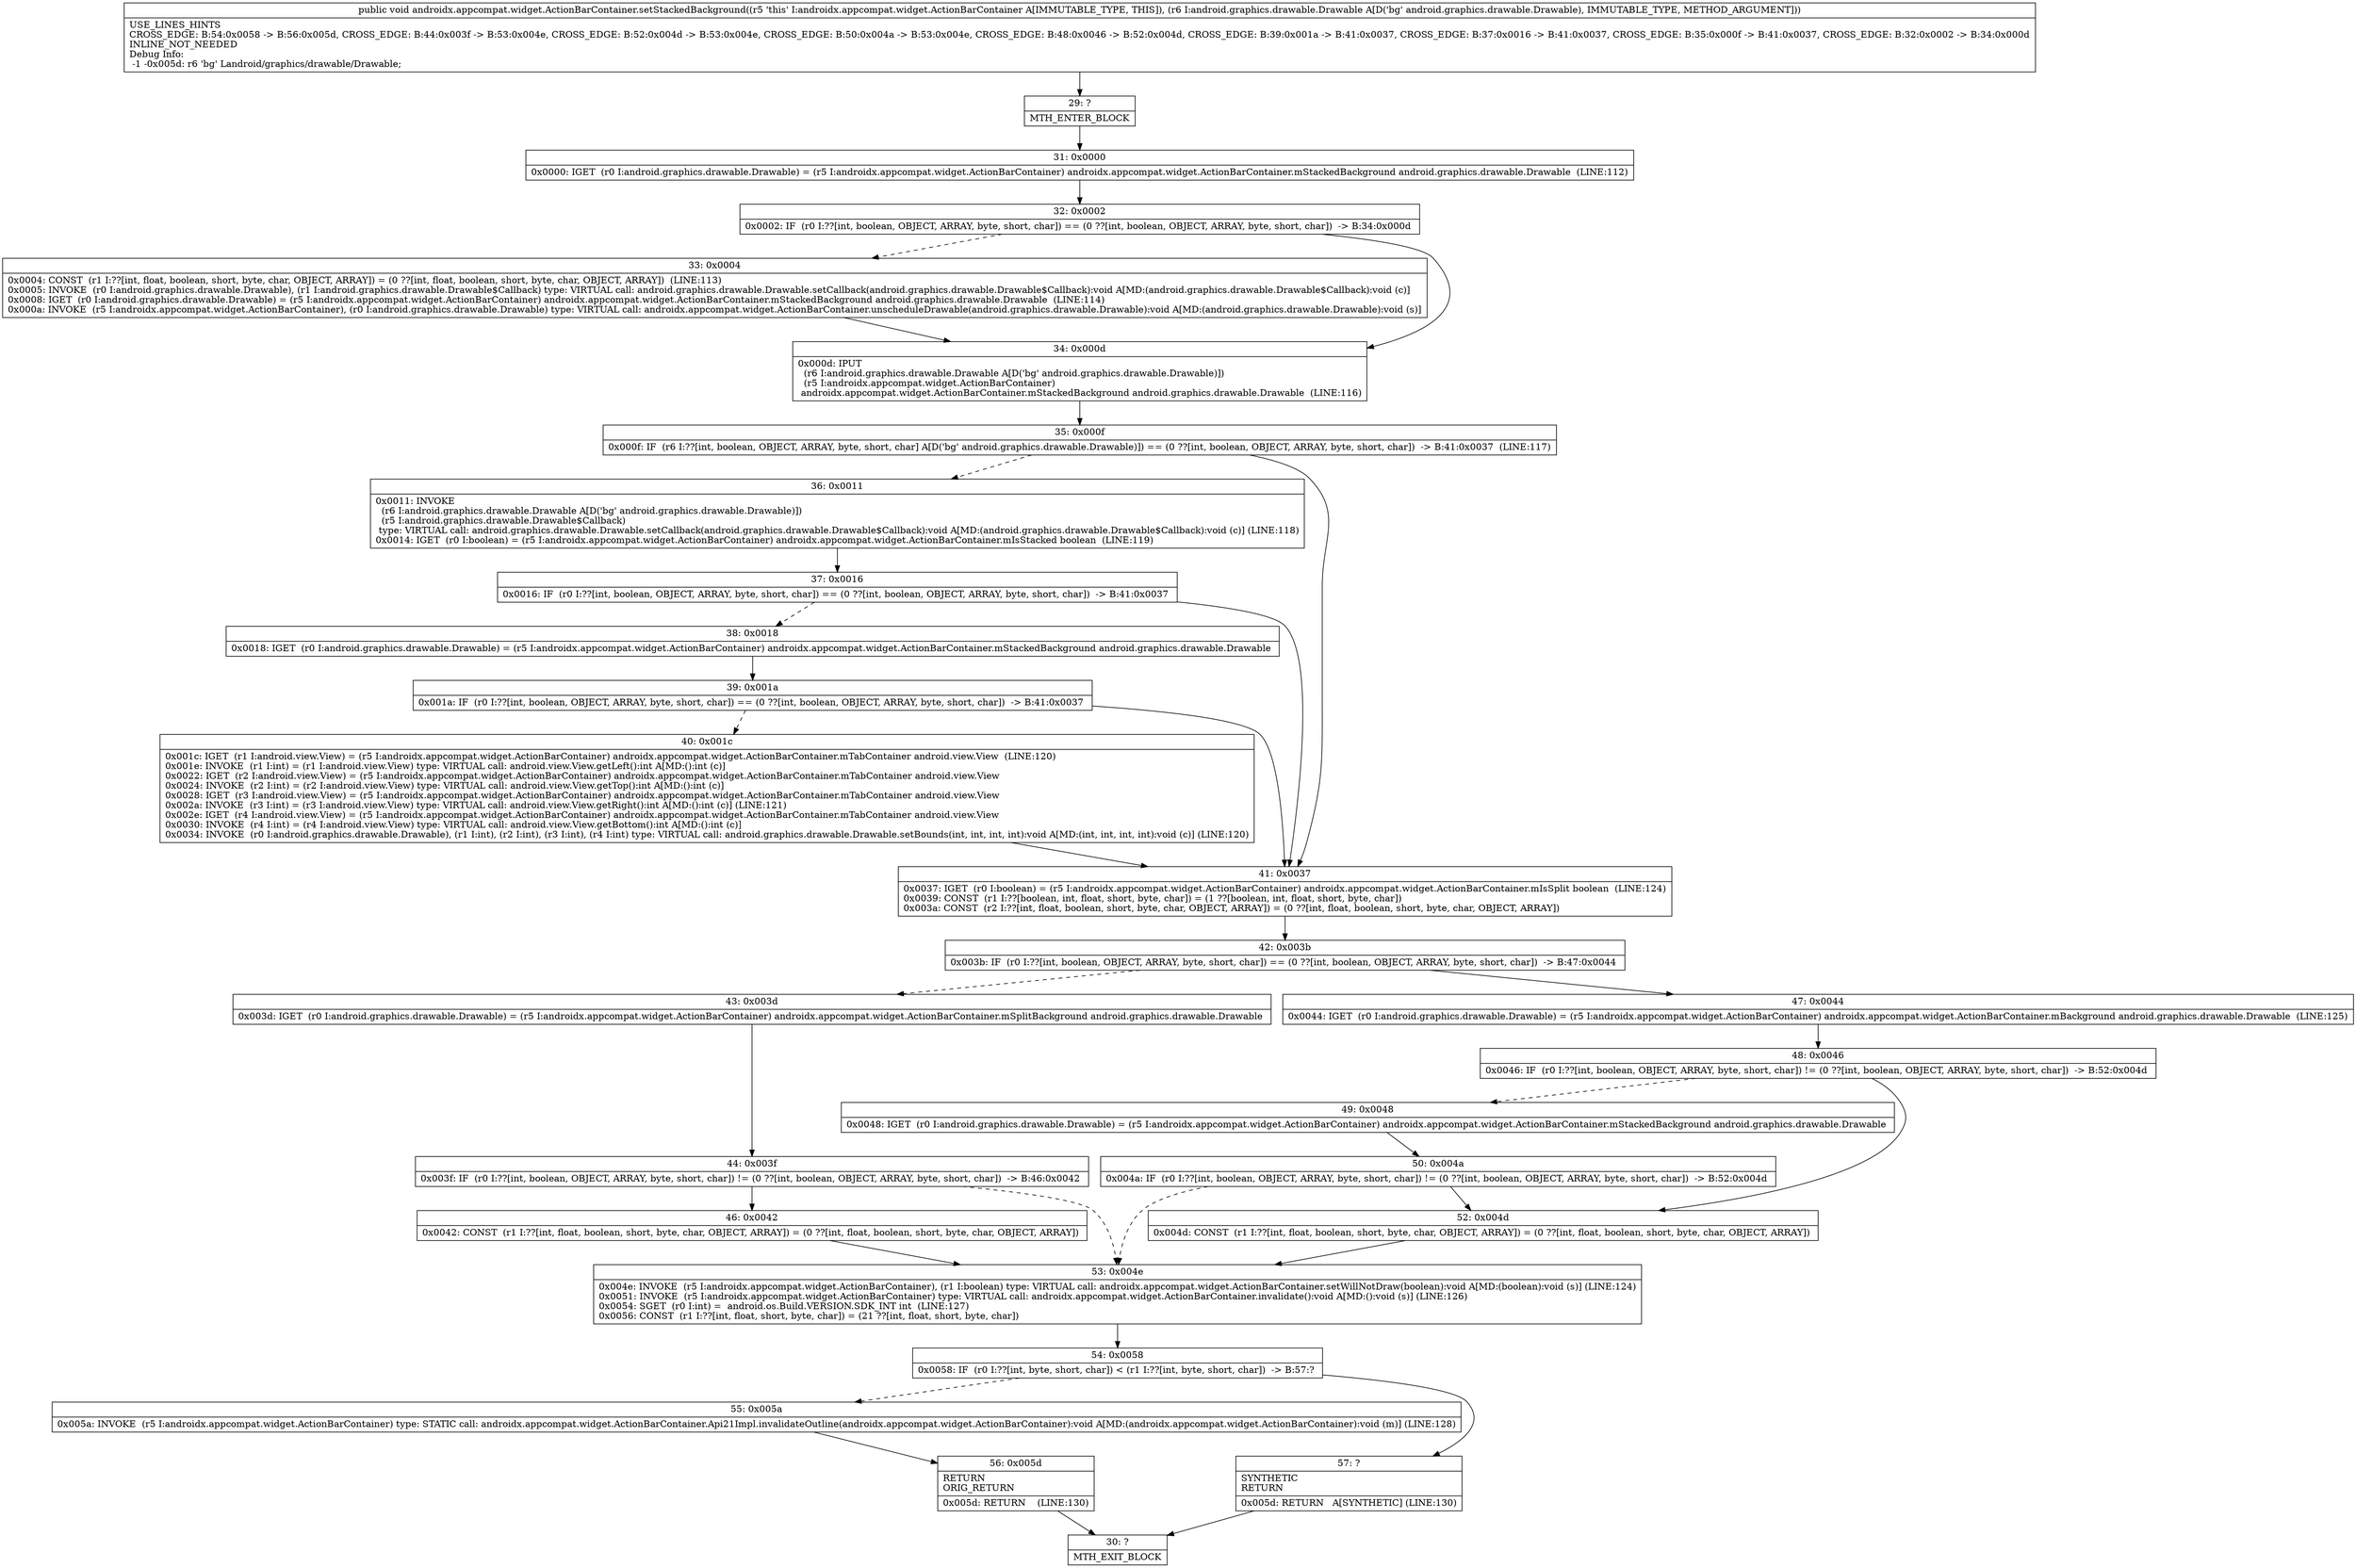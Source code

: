 digraph "CFG forandroidx.appcompat.widget.ActionBarContainer.setStackedBackground(Landroid\/graphics\/drawable\/Drawable;)V" {
Node_29 [shape=record,label="{29\:\ ?|MTH_ENTER_BLOCK\l}"];
Node_31 [shape=record,label="{31\:\ 0x0000|0x0000: IGET  (r0 I:android.graphics.drawable.Drawable) = (r5 I:androidx.appcompat.widget.ActionBarContainer) androidx.appcompat.widget.ActionBarContainer.mStackedBackground android.graphics.drawable.Drawable  (LINE:112)\l}"];
Node_32 [shape=record,label="{32\:\ 0x0002|0x0002: IF  (r0 I:??[int, boolean, OBJECT, ARRAY, byte, short, char]) == (0 ??[int, boolean, OBJECT, ARRAY, byte, short, char])  \-\> B:34:0x000d \l}"];
Node_33 [shape=record,label="{33\:\ 0x0004|0x0004: CONST  (r1 I:??[int, float, boolean, short, byte, char, OBJECT, ARRAY]) = (0 ??[int, float, boolean, short, byte, char, OBJECT, ARRAY])  (LINE:113)\l0x0005: INVOKE  (r0 I:android.graphics.drawable.Drawable), (r1 I:android.graphics.drawable.Drawable$Callback) type: VIRTUAL call: android.graphics.drawable.Drawable.setCallback(android.graphics.drawable.Drawable$Callback):void A[MD:(android.graphics.drawable.Drawable$Callback):void (c)]\l0x0008: IGET  (r0 I:android.graphics.drawable.Drawable) = (r5 I:androidx.appcompat.widget.ActionBarContainer) androidx.appcompat.widget.ActionBarContainer.mStackedBackground android.graphics.drawable.Drawable  (LINE:114)\l0x000a: INVOKE  (r5 I:androidx.appcompat.widget.ActionBarContainer), (r0 I:android.graphics.drawable.Drawable) type: VIRTUAL call: androidx.appcompat.widget.ActionBarContainer.unscheduleDrawable(android.graphics.drawable.Drawable):void A[MD:(android.graphics.drawable.Drawable):void (s)]\l}"];
Node_34 [shape=record,label="{34\:\ 0x000d|0x000d: IPUT  \l  (r6 I:android.graphics.drawable.Drawable A[D('bg' android.graphics.drawable.Drawable)])\l  (r5 I:androidx.appcompat.widget.ActionBarContainer)\l androidx.appcompat.widget.ActionBarContainer.mStackedBackground android.graphics.drawable.Drawable  (LINE:116)\l}"];
Node_35 [shape=record,label="{35\:\ 0x000f|0x000f: IF  (r6 I:??[int, boolean, OBJECT, ARRAY, byte, short, char] A[D('bg' android.graphics.drawable.Drawable)]) == (0 ??[int, boolean, OBJECT, ARRAY, byte, short, char])  \-\> B:41:0x0037  (LINE:117)\l}"];
Node_36 [shape=record,label="{36\:\ 0x0011|0x0011: INVOKE  \l  (r6 I:android.graphics.drawable.Drawable A[D('bg' android.graphics.drawable.Drawable)])\l  (r5 I:android.graphics.drawable.Drawable$Callback)\l type: VIRTUAL call: android.graphics.drawable.Drawable.setCallback(android.graphics.drawable.Drawable$Callback):void A[MD:(android.graphics.drawable.Drawable$Callback):void (c)] (LINE:118)\l0x0014: IGET  (r0 I:boolean) = (r5 I:androidx.appcompat.widget.ActionBarContainer) androidx.appcompat.widget.ActionBarContainer.mIsStacked boolean  (LINE:119)\l}"];
Node_37 [shape=record,label="{37\:\ 0x0016|0x0016: IF  (r0 I:??[int, boolean, OBJECT, ARRAY, byte, short, char]) == (0 ??[int, boolean, OBJECT, ARRAY, byte, short, char])  \-\> B:41:0x0037 \l}"];
Node_38 [shape=record,label="{38\:\ 0x0018|0x0018: IGET  (r0 I:android.graphics.drawable.Drawable) = (r5 I:androidx.appcompat.widget.ActionBarContainer) androidx.appcompat.widget.ActionBarContainer.mStackedBackground android.graphics.drawable.Drawable \l}"];
Node_39 [shape=record,label="{39\:\ 0x001a|0x001a: IF  (r0 I:??[int, boolean, OBJECT, ARRAY, byte, short, char]) == (0 ??[int, boolean, OBJECT, ARRAY, byte, short, char])  \-\> B:41:0x0037 \l}"];
Node_40 [shape=record,label="{40\:\ 0x001c|0x001c: IGET  (r1 I:android.view.View) = (r5 I:androidx.appcompat.widget.ActionBarContainer) androidx.appcompat.widget.ActionBarContainer.mTabContainer android.view.View  (LINE:120)\l0x001e: INVOKE  (r1 I:int) = (r1 I:android.view.View) type: VIRTUAL call: android.view.View.getLeft():int A[MD:():int (c)]\l0x0022: IGET  (r2 I:android.view.View) = (r5 I:androidx.appcompat.widget.ActionBarContainer) androidx.appcompat.widget.ActionBarContainer.mTabContainer android.view.View \l0x0024: INVOKE  (r2 I:int) = (r2 I:android.view.View) type: VIRTUAL call: android.view.View.getTop():int A[MD:():int (c)]\l0x0028: IGET  (r3 I:android.view.View) = (r5 I:androidx.appcompat.widget.ActionBarContainer) androidx.appcompat.widget.ActionBarContainer.mTabContainer android.view.View \l0x002a: INVOKE  (r3 I:int) = (r3 I:android.view.View) type: VIRTUAL call: android.view.View.getRight():int A[MD:():int (c)] (LINE:121)\l0x002e: IGET  (r4 I:android.view.View) = (r5 I:androidx.appcompat.widget.ActionBarContainer) androidx.appcompat.widget.ActionBarContainer.mTabContainer android.view.View \l0x0030: INVOKE  (r4 I:int) = (r4 I:android.view.View) type: VIRTUAL call: android.view.View.getBottom():int A[MD:():int (c)]\l0x0034: INVOKE  (r0 I:android.graphics.drawable.Drawable), (r1 I:int), (r2 I:int), (r3 I:int), (r4 I:int) type: VIRTUAL call: android.graphics.drawable.Drawable.setBounds(int, int, int, int):void A[MD:(int, int, int, int):void (c)] (LINE:120)\l}"];
Node_41 [shape=record,label="{41\:\ 0x0037|0x0037: IGET  (r0 I:boolean) = (r5 I:androidx.appcompat.widget.ActionBarContainer) androidx.appcompat.widget.ActionBarContainer.mIsSplit boolean  (LINE:124)\l0x0039: CONST  (r1 I:??[boolean, int, float, short, byte, char]) = (1 ??[boolean, int, float, short, byte, char]) \l0x003a: CONST  (r2 I:??[int, float, boolean, short, byte, char, OBJECT, ARRAY]) = (0 ??[int, float, boolean, short, byte, char, OBJECT, ARRAY]) \l}"];
Node_42 [shape=record,label="{42\:\ 0x003b|0x003b: IF  (r0 I:??[int, boolean, OBJECT, ARRAY, byte, short, char]) == (0 ??[int, boolean, OBJECT, ARRAY, byte, short, char])  \-\> B:47:0x0044 \l}"];
Node_43 [shape=record,label="{43\:\ 0x003d|0x003d: IGET  (r0 I:android.graphics.drawable.Drawable) = (r5 I:androidx.appcompat.widget.ActionBarContainer) androidx.appcompat.widget.ActionBarContainer.mSplitBackground android.graphics.drawable.Drawable \l}"];
Node_44 [shape=record,label="{44\:\ 0x003f|0x003f: IF  (r0 I:??[int, boolean, OBJECT, ARRAY, byte, short, char]) != (0 ??[int, boolean, OBJECT, ARRAY, byte, short, char])  \-\> B:46:0x0042 \l}"];
Node_46 [shape=record,label="{46\:\ 0x0042|0x0042: CONST  (r1 I:??[int, float, boolean, short, byte, char, OBJECT, ARRAY]) = (0 ??[int, float, boolean, short, byte, char, OBJECT, ARRAY]) \l}"];
Node_53 [shape=record,label="{53\:\ 0x004e|0x004e: INVOKE  (r5 I:androidx.appcompat.widget.ActionBarContainer), (r1 I:boolean) type: VIRTUAL call: androidx.appcompat.widget.ActionBarContainer.setWillNotDraw(boolean):void A[MD:(boolean):void (s)] (LINE:124)\l0x0051: INVOKE  (r5 I:androidx.appcompat.widget.ActionBarContainer) type: VIRTUAL call: androidx.appcompat.widget.ActionBarContainer.invalidate():void A[MD:():void (s)] (LINE:126)\l0x0054: SGET  (r0 I:int) =  android.os.Build.VERSION.SDK_INT int  (LINE:127)\l0x0056: CONST  (r1 I:??[int, float, short, byte, char]) = (21 ??[int, float, short, byte, char]) \l}"];
Node_54 [shape=record,label="{54\:\ 0x0058|0x0058: IF  (r0 I:??[int, byte, short, char]) \< (r1 I:??[int, byte, short, char])  \-\> B:57:? \l}"];
Node_55 [shape=record,label="{55\:\ 0x005a|0x005a: INVOKE  (r5 I:androidx.appcompat.widget.ActionBarContainer) type: STATIC call: androidx.appcompat.widget.ActionBarContainer.Api21Impl.invalidateOutline(androidx.appcompat.widget.ActionBarContainer):void A[MD:(androidx.appcompat.widget.ActionBarContainer):void (m)] (LINE:128)\l}"];
Node_56 [shape=record,label="{56\:\ 0x005d|RETURN\lORIG_RETURN\l|0x005d: RETURN    (LINE:130)\l}"];
Node_30 [shape=record,label="{30\:\ ?|MTH_EXIT_BLOCK\l}"];
Node_57 [shape=record,label="{57\:\ ?|SYNTHETIC\lRETURN\l|0x005d: RETURN   A[SYNTHETIC] (LINE:130)\l}"];
Node_47 [shape=record,label="{47\:\ 0x0044|0x0044: IGET  (r0 I:android.graphics.drawable.Drawable) = (r5 I:androidx.appcompat.widget.ActionBarContainer) androidx.appcompat.widget.ActionBarContainer.mBackground android.graphics.drawable.Drawable  (LINE:125)\l}"];
Node_48 [shape=record,label="{48\:\ 0x0046|0x0046: IF  (r0 I:??[int, boolean, OBJECT, ARRAY, byte, short, char]) != (0 ??[int, boolean, OBJECT, ARRAY, byte, short, char])  \-\> B:52:0x004d \l}"];
Node_49 [shape=record,label="{49\:\ 0x0048|0x0048: IGET  (r0 I:android.graphics.drawable.Drawable) = (r5 I:androidx.appcompat.widget.ActionBarContainer) androidx.appcompat.widget.ActionBarContainer.mStackedBackground android.graphics.drawable.Drawable \l}"];
Node_50 [shape=record,label="{50\:\ 0x004a|0x004a: IF  (r0 I:??[int, boolean, OBJECT, ARRAY, byte, short, char]) != (0 ??[int, boolean, OBJECT, ARRAY, byte, short, char])  \-\> B:52:0x004d \l}"];
Node_52 [shape=record,label="{52\:\ 0x004d|0x004d: CONST  (r1 I:??[int, float, boolean, short, byte, char, OBJECT, ARRAY]) = (0 ??[int, float, boolean, short, byte, char, OBJECT, ARRAY]) \l}"];
MethodNode[shape=record,label="{public void androidx.appcompat.widget.ActionBarContainer.setStackedBackground((r5 'this' I:androidx.appcompat.widget.ActionBarContainer A[IMMUTABLE_TYPE, THIS]), (r6 I:android.graphics.drawable.Drawable A[D('bg' android.graphics.drawable.Drawable), IMMUTABLE_TYPE, METHOD_ARGUMENT]))  | USE_LINES_HINTS\lCROSS_EDGE: B:54:0x0058 \-\> B:56:0x005d, CROSS_EDGE: B:44:0x003f \-\> B:53:0x004e, CROSS_EDGE: B:52:0x004d \-\> B:53:0x004e, CROSS_EDGE: B:50:0x004a \-\> B:53:0x004e, CROSS_EDGE: B:48:0x0046 \-\> B:52:0x004d, CROSS_EDGE: B:39:0x001a \-\> B:41:0x0037, CROSS_EDGE: B:37:0x0016 \-\> B:41:0x0037, CROSS_EDGE: B:35:0x000f \-\> B:41:0x0037, CROSS_EDGE: B:32:0x0002 \-\> B:34:0x000d\lINLINE_NOT_NEEDED\lDebug Info:\l  \-1 \-0x005d: r6 'bg' Landroid\/graphics\/drawable\/Drawable;\l}"];
MethodNode -> Node_29;Node_29 -> Node_31;
Node_31 -> Node_32;
Node_32 -> Node_33[style=dashed];
Node_32 -> Node_34;
Node_33 -> Node_34;
Node_34 -> Node_35;
Node_35 -> Node_36[style=dashed];
Node_35 -> Node_41;
Node_36 -> Node_37;
Node_37 -> Node_38[style=dashed];
Node_37 -> Node_41;
Node_38 -> Node_39;
Node_39 -> Node_40[style=dashed];
Node_39 -> Node_41;
Node_40 -> Node_41;
Node_41 -> Node_42;
Node_42 -> Node_43[style=dashed];
Node_42 -> Node_47;
Node_43 -> Node_44;
Node_44 -> Node_46;
Node_44 -> Node_53[style=dashed];
Node_46 -> Node_53;
Node_53 -> Node_54;
Node_54 -> Node_55[style=dashed];
Node_54 -> Node_57;
Node_55 -> Node_56;
Node_56 -> Node_30;
Node_57 -> Node_30;
Node_47 -> Node_48;
Node_48 -> Node_49[style=dashed];
Node_48 -> Node_52;
Node_49 -> Node_50;
Node_50 -> Node_52;
Node_50 -> Node_53[style=dashed];
Node_52 -> Node_53;
}

